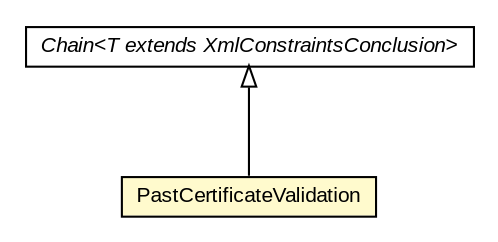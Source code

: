 #!/usr/local/bin/dot
#
# Class diagram 
# Generated by UMLGraph version R5_6-24-gf6e263 (http://www.umlgraph.org/)
#

digraph G {
	edge [fontname="arial",fontsize=10,labelfontname="arial",labelfontsize=10];
	node [fontname="arial",fontsize=10,shape=plaintext];
	nodesep=0.25;
	ranksep=0.5;
	// eu.europa.esig.dss.validation.process.Chain<T extends eu.europa.esig.dss.jaxb.detailedreport.XmlConstraintsConclusion>
	c490048 [label=<<table title="eu.europa.esig.dss.validation.process.Chain" border="0" cellborder="1" cellspacing="0" cellpadding="2" port="p" href="../../../Chain.html">
		<tr><td><table border="0" cellspacing="0" cellpadding="1">
<tr><td align="center" balign="center"><font face="arial italic"> Chain&lt;T extends XmlConstraintsConclusion&gt; </font></td></tr>
		</table></td></tr>
		</table>>, URL="../../../Chain.html", fontname="arial", fontcolor="black", fontsize=10.0];
	// eu.europa.esig.dss.validation.process.vpfswatsp.checks.pcv.PastCertificateValidation
	c490205 [label=<<table title="eu.europa.esig.dss.validation.process.vpfswatsp.checks.pcv.PastCertificateValidation" border="0" cellborder="1" cellspacing="0" cellpadding="2" port="p" bgcolor="lemonChiffon" href="./PastCertificateValidation.html">
		<tr><td><table border="0" cellspacing="0" cellpadding="1">
<tr><td align="center" balign="center"> PastCertificateValidation </td></tr>
		</table></td></tr>
		</table>>, URL="./PastCertificateValidation.html", fontname="arial", fontcolor="black", fontsize=10.0];
	//eu.europa.esig.dss.validation.process.vpfswatsp.checks.pcv.PastCertificateValidation extends eu.europa.esig.dss.validation.process.Chain<eu.europa.esig.dss.jaxb.detailedreport.XmlPCV>
	c490048:p -> c490205:p [dir=back,arrowtail=empty];
}

